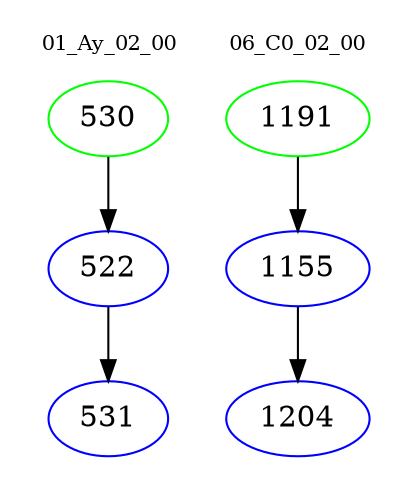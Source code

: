digraph{
subgraph cluster_0 {
color = white
label = "01_Ay_02_00";
fontsize=10;
T0_530 [label="530", color="green"]
T0_530 -> T0_522 [color="black"]
T0_522 [label="522", color="blue"]
T0_522 -> T0_531 [color="black"]
T0_531 [label="531", color="blue"]
}
subgraph cluster_1 {
color = white
label = "06_C0_02_00";
fontsize=10;
T1_1191 [label="1191", color="green"]
T1_1191 -> T1_1155 [color="black"]
T1_1155 [label="1155", color="blue"]
T1_1155 -> T1_1204 [color="black"]
T1_1204 [label="1204", color="blue"]
}
}
